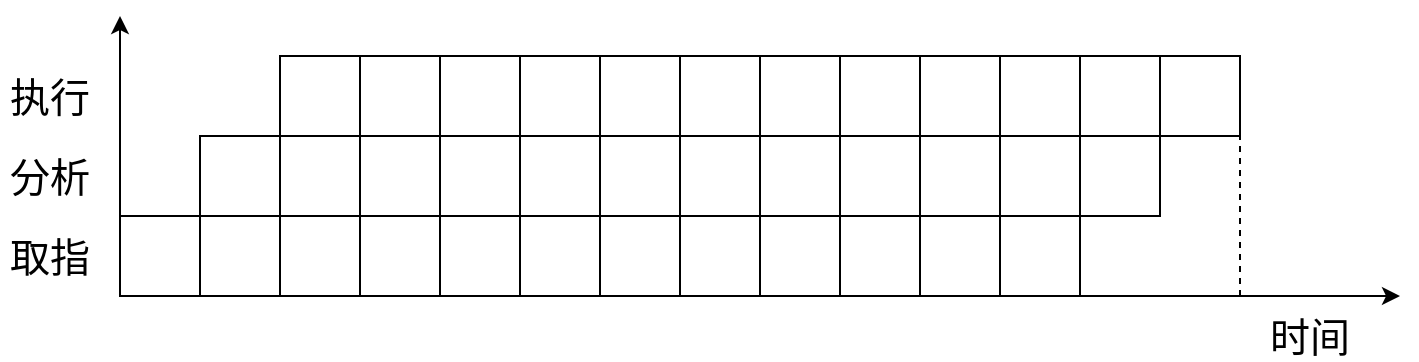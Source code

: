 <mxfile version="14.5.1" type="device"><diagram id="_hL5w1tNyB1C-rM45dtU" name="第 1 页"><mxGraphModel dx="852" dy="494" grid="1" gridSize="10" guides="1" tooltips="1" connect="1" arrows="1" fold="1" page="1" pageScale="1" pageWidth="1654" pageHeight="2336" math="0" shadow="0"><root><mxCell id="0"/><mxCell id="1" parent="0"/><mxCell id="UGtZcERP8kW01jYy87Tg-1" value="" style="endArrow=classic;html=1;" edge="1" parent="1"><mxGeometry width="50" height="50" relative="1" as="geometry"><mxPoint x="100" y="260" as="sourcePoint"/><mxPoint x="100" y="120" as="targetPoint"/></mxGeometry></mxCell><mxCell id="UGtZcERP8kW01jYy87Tg-2" value="" style="endArrow=classic;html=1;" edge="1" parent="1"><mxGeometry width="50" height="50" relative="1" as="geometry"><mxPoint x="100" y="260" as="sourcePoint"/><mxPoint x="740" y="260" as="targetPoint"/></mxGeometry></mxCell><mxCell id="UGtZcERP8kW01jYy87Tg-3" value="" style="rounded=0;whiteSpace=wrap;html=1;" vertex="1" parent="1"><mxGeometry x="100" y="220" width="40" height="40" as="geometry"/></mxCell><mxCell id="UGtZcERP8kW01jYy87Tg-4" value="取指" style="text;html=1;strokeColor=none;fillColor=none;align=center;verticalAlign=middle;whiteSpace=wrap;rounded=0;fontSize=20;" vertex="1" parent="1"><mxGeometry x="40" y="230" width="50" height="20" as="geometry"/></mxCell><mxCell id="UGtZcERP8kW01jYy87Tg-5" value="分析" style="text;html=1;strokeColor=none;fillColor=none;align=center;verticalAlign=middle;whiteSpace=wrap;rounded=0;fontSize=20;" vertex="1" parent="1"><mxGeometry x="40" y="190" width="50" height="20" as="geometry"/></mxCell><mxCell id="UGtZcERP8kW01jYy87Tg-6" value="执行" style="text;html=1;strokeColor=none;fillColor=none;align=center;verticalAlign=middle;whiteSpace=wrap;rounded=0;fontSize=20;" vertex="1" parent="1"><mxGeometry x="40" y="150" width="50" height="20" as="geometry"/></mxCell><mxCell id="UGtZcERP8kW01jYy87Tg-7" value="" style="rounded=0;whiteSpace=wrap;html=1;" vertex="1" parent="1"><mxGeometry x="140" y="180" width="40" height="40" as="geometry"/></mxCell><mxCell id="UGtZcERP8kW01jYy87Tg-8" value="" style="rounded=0;whiteSpace=wrap;html=1;" vertex="1" parent="1"><mxGeometry x="180" y="140" width="40" height="40" as="geometry"/></mxCell><mxCell id="UGtZcERP8kW01jYy87Tg-9" value="" style="rounded=0;whiteSpace=wrap;html=1;" vertex="1" parent="1"><mxGeometry x="140" y="220" width="40" height="40" as="geometry"/></mxCell><mxCell id="UGtZcERP8kW01jYy87Tg-10" value="" style="rounded=0;whiteSpace=wrap;html=1;" vertex="1" parent="1"><mxGeometry x="180" y="180" width="40" height="40" as="geometry"/></mxCell><mxCell id="UGtZcERP8kW01jYy87Tg-11" value="" style="rounded=0;whiteSpace=wrap;html=1;" vertex="1" parent="1"><mxGeometry x="220" y="140" width="40" height="40" as="geometry"/></mxCell><mxCell id="UGtZcERP8kW01jYy87Tg-12" value="" style="rounded=0;whiteSpace=wrap;html=1;" vertex="1" parent="1"><mxGeometry x="180" y="220" width="40" height="40" as="geometry"/></mxCell><mxCell id="UGtZcERP8kW01jYy87Tg-13" value="" style="rounded=0;whiteSpace=wrap;html=1;" vertex="1" parent="1"><mxGeometry x="220" y="180" width="40" height="40" as="geometry"/></mxCell><mxCell id="UGtZcERP8kW01jYy87Tg-14" value="" style="rounded=0;whiteSpace=wrap;html=1;" vertex="1" parent="1"><mxGeometry x="260" y="140" width="40" height="40" as="geometry"/></mxCell><mxCell id="UGtZcERP8kW01jYy87Tg-15" value="" style="rounded=0;whiteSpace=wrap;html=1;" vertex="1" parent="1"><mxGeometry x="220" y="220" width="40" height="40" as="geometry"/></mxCell><mxCell id="UGtZcERP8kW01jYy87Tg-16" value="" style="rounded=0;whiteSpace=wrap;html=1;" vertex="1" parent="1"><mxGeometry x="260" y="180" width="40" height="40" as="geometry"/></mxCell><mxCell id="UGtZcERP8kW01jYy87Tg-17" value="" style="rounded=0;whiteSpace=wrap;html=1;" vertex="1" parent="1"><mxGeometry x="300" y="140" width="40" height="40" as="geometry"/></mxCell><mxCell id="UGtZcERP8kW01jYy87Tg-18" value="" style="rounded=0;whiteSpace=wrap;html=1;" vertex="1" parent="1"><mxGeometry x="260" y="220" width="40" height="40" as="geometry"/></mxCell><mxCell id="UGtZcERP8kW01jYy87Tg-19" value="" style="rounded=0;whiteSpace=wrap;html=1;" vertex="1" parent="1"><mxGeometry x="300" y="180" width="40" height="40" as="geometry"/></mxCell><mxCell id="UGtZcERP8kW01jYy87Tg-20" value="" style="rounded=0;whiteSpace=wrap;html=1;" vertex="1" parent="1"><mxGeometry x="340" y="140" width="40" height="40" as="geometry"/></mxCell><mxCell id="UGtZcERP8kW01jYy87Tg-21" value="" style="rounded=0;whiteSpace=wrap;html=1;" vertex="1" parent="1"><mxGeometry x="380" y="220" width="40" height="40" as="geometry"/></mxCell><mxCell id="UGtZcERP8kW01jYy87Tg-22" value="" style="rounded=0;whiteSpace=wrap;html=1;" vertex="1" parent="1"><mxGeometry x="420" y="180" width="40" height="40" as="geometry"/></mxCell><mxCell id="UGtZcERP8kW01jYy87Tg-23" value="" style="rounded=0;whiteSpace=wrap;html=1;" vertex="1" parent="1"><mxGeometry x="460" y="140" width="40" height="40" as="geometry"/></mxCell><mxCell id="UGtZcERP8kW01jYy87Tg-24" value="" style="rounded=0;whiteSpace=wrap;html=1;" vertex="1" parent="1"><mxGeometry x="420" y="220" width="40" height="40" as="geometry"/></mxCell><mxCell id="UGtZcERP8kW01jYy87Tg-25" value="" style="rounded=0;whiteSpace=wrap;html=1;" vertex="1" parent="1"><mxGeometry x="460" y="180" width="40" height="40" as="geometry"/></mxCell><mxCell id="UGtZcERP8kW01jYy87Tg-26" value="" style="rounded=0;whiteSpace=wrap;html=1;" vertex="1" parent="1"><mxGeometry x="500" y="140" width="40" height="40" as="geometry"/></mxCell><mxCell id="UGtZcERP8kW01jYy87Tg-27" value="" style="rounded=0;whiteSpace=wrap;html=1;" vertex="1" parent="1"><mxGeometry x="460" y="220" width="40" height="40" as="geometry"/></mxCell><mxCell id="UGtZcERP8kW01jYy87Tg-28" value="" style="rounded=0;whiteSpace=wrap;html=1;" vertex="1" parent="1"><mxGeometry x="500" y="180" width="40" height="40" as="geometry"/></mxCell><mxCell id="UGtZcERP8kW01jYy87Tg-29" value="" style="rounded=0;whiteSpace=wrap;html=1;" vertex="1" parent="1"><mxGeometry x="540" y="140" width="40" height="40" as="geometry"/></mxCell><mxCell id="UGtZcERP8kW01jYy87Tg-30" value="" style="rounded=0;whiteSpace=wrap;html=1;" vertex="1" parent="1"><mxGeometry x="500" y="220" width="40" height="40" as="geometry"/></mxCell><mxCell id="UGtZcERP8kW01jYy87Tg-31" value="" style="rounded=0;whiteSpace=wrap;html=1;" vertex="1" parent="1"><mxGeometry x="540" y="180" width="40" height="40" as="geometry"/></mxCell><mxCell id="UGtZcERP8kW01jYy87Tg-32" value="" style="rounded=0;whiteSpace=wrap;html=1;" vertex="1" parent="1"><mxGeometry x="580" y="140" width="40" height="40" as="geometry"/></mxCell><mxCell id="UGtZcERP8kW01jYy87Tg-33" value="" style="rounded=0;whiteSpace=wrap;html=1;" vertex="1" parent="1"><mxGeometry x="540" y="220" width="40" height="40" as="geometry"/></mxCell><mxCell id="UGtZcERP8kW01jYy87Tg-34" value="" style="rounded=0;whiteSpace=wrap;html=1;" vertex="1" parent="1"><mxGeometry x="580" y="180" width="40" height="40" as="geometry"/></mxCell><mxCell id="UGtZcERP8kW01jYy87Tg-35" value="" style="rounded=0;whiteSpace=wrap;html=1;" vertex="1" parent="1"><mxGeometry x="620" y="140" width="40" height="40" as="geometry"/></mxCell><mxCell id="UGtZcERP8kW01jYy87Tg-36" value="" style="endArrow=none;html=1;fontSize=20;entryX=1;entryY=1;entryDx=0;entryDy=0;dashed=1;" edge="1" parent="1" target="UGtZcERP8kW01jYy87Tg-35"><mxGeometry width="50" height="50" relative="1" as="geometry"><mxPoint x="660" y="260" as="sourcePoint"/><mxPoint x="640" y="320" as="targetPoint"/></mxGeometry></mxCell><mxCell id="UGtZcERP8kW01jYy87Tg-37" value="" style="rounded=0;whiteSpace=wrap;html=1;" vertex="1" parent="1"><mxGeometry x="380" y="140" width="40" height="40" as="geometry"/></mxCell><mxCell id="UGtZcERP8kW01jYy87Tg-38" value="" style="rounded=0;whiteSpace=wrap;html=1;" vertex="1" parent="1"><mxGeometry x="420" y="140" width="40" height="40" as="geometry"/></mxCell><mxCell id="UGtZcERP8kW01jYy87Tg-39" value="" style="rounded=0;whiteSpace=wrap;html=1;" vertex="1" parent="1"><mxGeometry x="340" y="180" width="40" height="40" as="geometry"/></mxCell><mxCell id="UGtZcERP8kW01jYy87Tg-40" value="" style="rounded=0;whiteSpace=wrap;html=1;" vertex="1" parent="1"><mxGeometry x="380" y="180" width="40" height="40" as="geometry"/></mxCell><mxCell id="UGtZcERP8kW01jYy87Tg-41" value="" style="rounded=0;whiteSpace=wrap;html=1;" vertex="1" parent="1"><mxGeometry x="300" y="220" width="40" height="40" as="geometry"/></mxCell><mxCell id="UGtZcERP8kW01jYy87Tg-42" value="" style="rounded=0;whiteSpace=wrap;html=1;" vertex="1" parent="1"><mxGeometry x="340" y="220" width="40" height="40" as="geometry"/></mxCell><mxCell id="UGtZcERP8kW01jYy87Tg-43" value="时间" style="text;html=1;strokeColor=none;fillColor=none;align=center;verticalAlign=middle;whiteSpace=wrap;rounded=0;fontSize=20;" vertex="1" parent="1"><mxGeometry x="670" y="270" width="50" height="20" as="geometry"/></mxCell></root></mxGraphModel></diagram></mxfile>